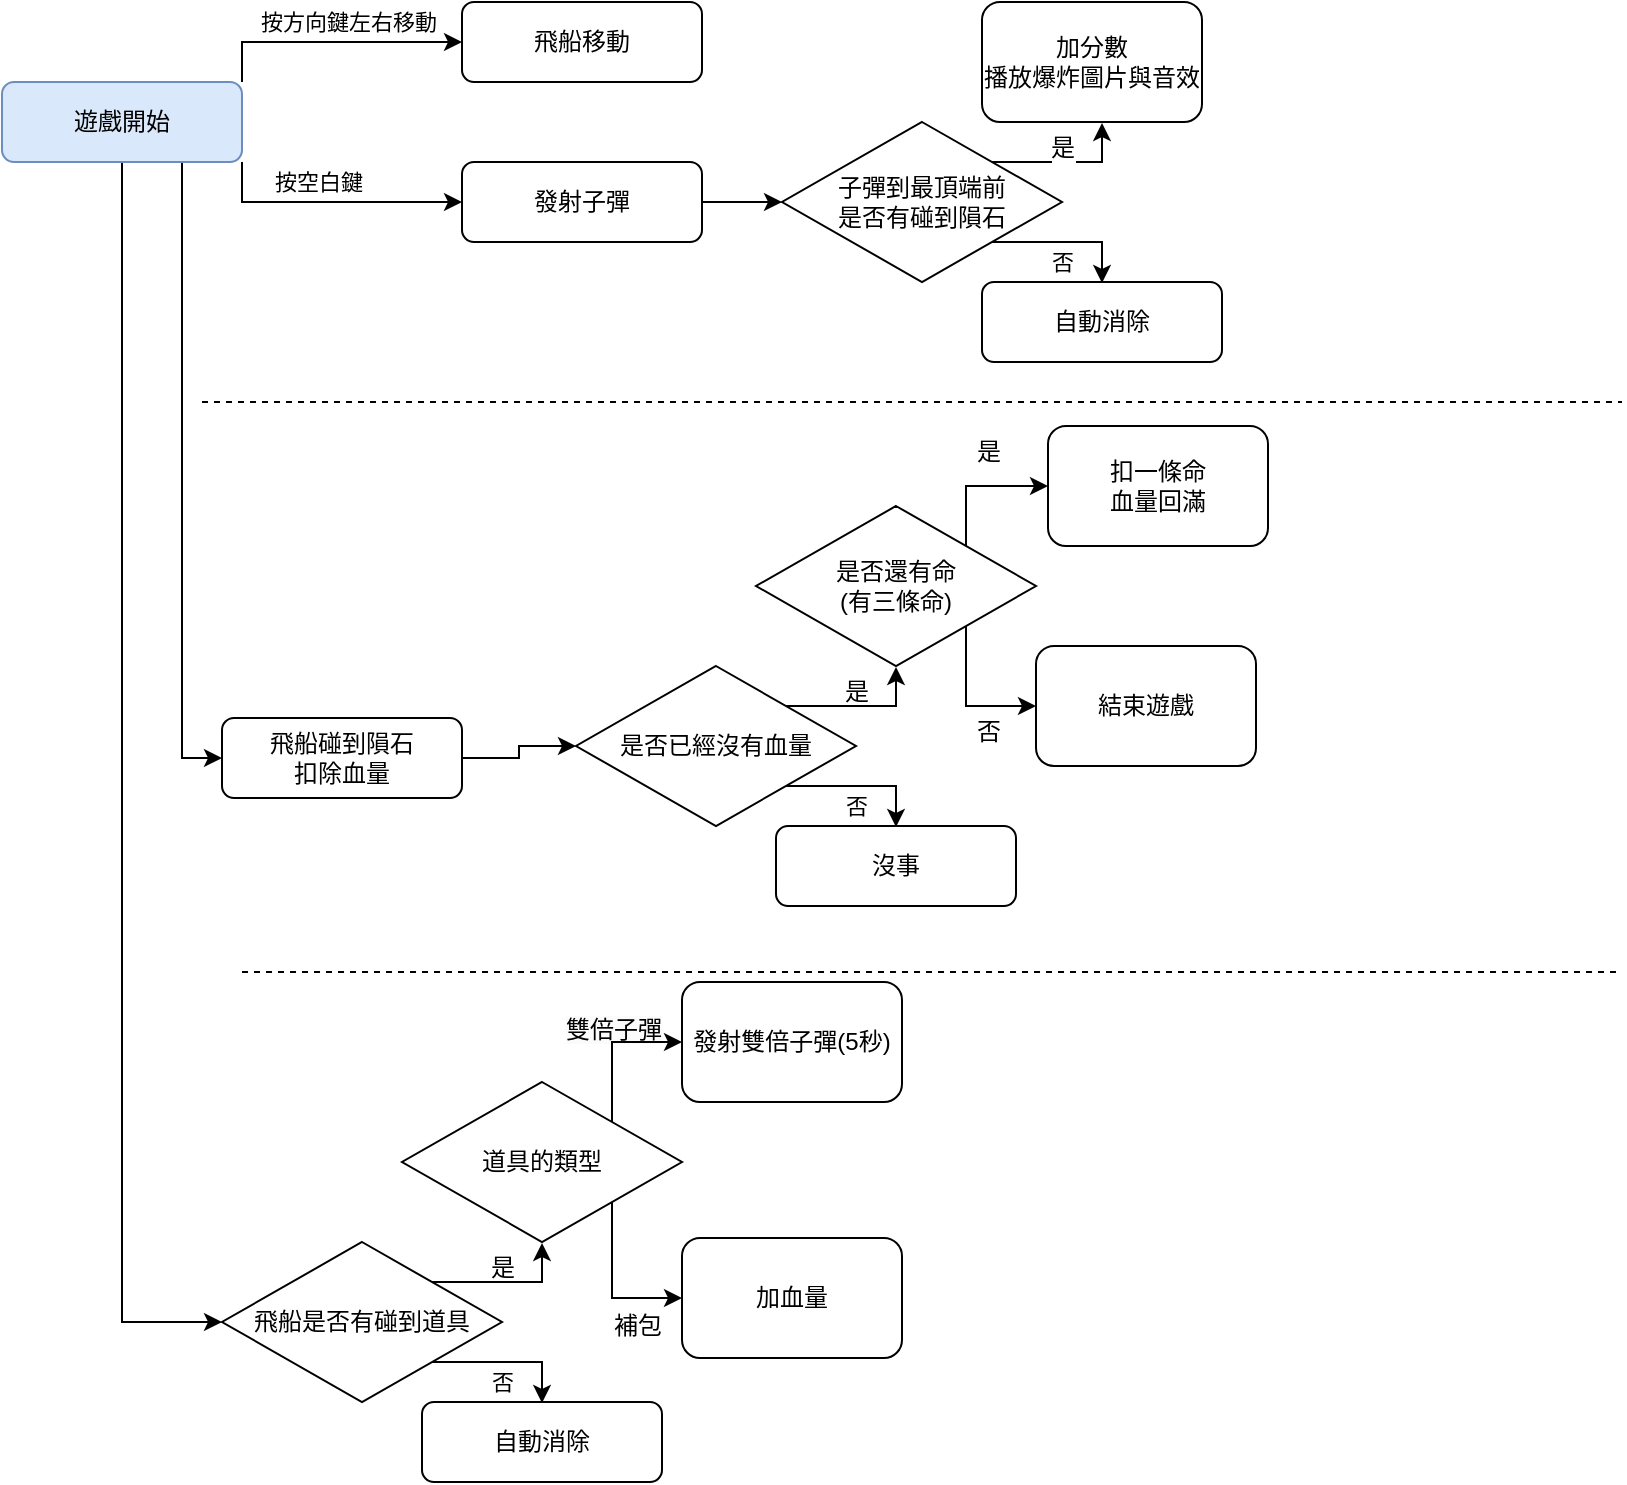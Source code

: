 <mxfile version="24.0.6" type="github">
  <diagram id="C5RBs43oDa-KdzZeNtuy" name="Page-1">
    <mxGraphModel dx="1500" dy="820" grid="1" gridSize="10" guides="1" tooltips="1" connect="1" arrows="1" fold="1" page="1" pageScale="1" pageWidth="827" pageHeight="1169" math="0" shadow="0">
      <root>
        <mxCell id="WIyWlLk6GJQsqaUBKTNV-0" />
        <mxCell id="WIyWlLk6GJQsqaUBKTNV-1" parent="WIyWlLk6GJQsqaUBKTNV-0" />
        <mxCell id="xR92AIgWYUAUaI7o_rEp-4" style="edgeStyle=orthogonalEdgeStyle;rounded=0;orthogonalLoop=1;jettySize=auto;html=1;exitX=1;exitY=0;exitDx=0;exitDy=0;entryX=0;entryY=0.5;entryDx=0;entryDy=0;fontColor=default;labelBackgroundColor=default;" edge="1" parent="WIyWlLk6GJQsqaUBKTNV-1" source="WIyWlLk6GJQsqaUBKTNV-3" target="WIyWlLk6GJQsqaUBKTNV-7">
          <mxGeometry relative="1" as="geometry">
            <mxPoint x="200" y="120" as="targetPoint" />
          </mxGeometry>
        </mxCell>
        <mxCell id="xR92AIgWYUAUaI7o_rEp-6" value="按方向鍵左右移動" style="edgeLabel;html=1;align=center;verticalAlign=middle;resizable=0;points=[];fontColor=default;labelBackgroundColor=default;" vertex="1" connectable="0" parent="xR92AIgWYUAUaI7o_rEp-4">
          <mxGeometry x="0.171" y="3" relative="1" as="geometry">
            <mxPoint x="-3" y="-7" as="offset" />
          </mxGeometry>
        </mxCell>
        <mxCell id="xR92AIgWYUAUaI7o_rEp-26" style="edgeStyle=orthogonalEdgeStyle;rounded=0;orthogonalLoop=1;jettySize=auto;html=1;exitX=1;exitY=1;exitDx=0;exitDy=0;entryX=0;entryY=0.5;entryDx=0;entryDy=0;fontColor=default;labelBackgroundColor=default;" edge="1" parent="WIyWlLk6GJQsqaUBKTNV-1" source="WIyWlLk6GJQsqaUBKTNV-3" target="xR92AIgWYUAUaI7o_rEp-14">
          <mxGeometry relative="1" as="geometry" />
        </mxCell>
        <mxCell id="xR92AIgWYUAUaI7o_rEp-40" style="edgeStyle=orthogonalEdgeStyle;rounded=0;orthogonalLoop=1;jettySize=auto;html=1;exitX=0.5;exitY=1;exitDx=0;exitDy=0;entryX=0;entryY=0.5;entryDx=0;entryDy=0;" edge="1" parent="WIyWlLk6GJQsqaUBKTNV-1" source="WIyWlLk6GJQsqaUBKTNV-3" target="xR92AIgWYUAUaI7o_rEp-36">
          <mxGeometry relative="1" as="geometry" />
        </mxCell>
        <mxCell id="xR92AIgWYUAUaI7o_rEp-81" style="edgeStyle=orthogonalEdgeStyle;rounded=0;orthogonalLoop=1;jettySize=auto;html=1;exitX=0.75;exitY=1;exitDx=0;exitDy=0;entryX=0;entryY=0.5;entryDx=0;entryDy=0;" edge="1" parent="WIyWlLk6GJQsqaUBKTNV-1" source="WIyWlLk6GJQsqaUBKTNV-3" target="xR92AIgWYUAUaI7o_rEp-80">
          <mxGeometry relative="1" as="geometry" />
        </mxCell>
        <mxCell id="WIyWlLk6GJQsqaUBKTNV-3" value="遊戲開始" style="rounded=1;whiteSpace=wrap;html=1;fontSize=12;glass=0;strokeWidth=1;shadow=0;fillColor=#dae8fc;strokeColor=#6c8ebf;" parent="WIyWlLk6GJQsqaUBKTNV-1" vertex="1">
          <mxGeometry x="10" y="140" width="120" height="40" as="geometry" />
        </mxCell>
        <mxCell id="WIyWlLk6GJQsqaUBKTNV-7" value="飛船移動" style="rounded=1;whiteSpace=wrap;html=1;fontSize=12;glass=0;strokeWidth=1;shadow=0;fontColor=default;labelBackgroundColor=default;" parent="WIyWlLk6GJQsqaUBKTNV-1" vertex="1">
          <mxGeometry x="240" y="100" width="120" height="40" as="geometry" />
        </mxCell>
        <mxCell id="xR92AIgWYUAUaI7o_rEp-11" value="按空白鍵" style="edgeLabel;html=1;align=center;verticalAlign=middle;resizable=0;points=[];fontColor=default;labelBackgroundColor=default;" vertex="1" connectable="0" parent="WIyWlLk6GJQsqaUBKTNV-1">
          <mxGeometry x="168" y="190" as="geometry" />
        </mxCell>
        <mxCell id="xR92AIgWYUAUaI7o_rEp-17" style="edgeStyle=orthogonalEdgeStyle;rounded=0;orthogonalLoop=1;jettySize=auto;html=1;exitX=1;exitY=0.5;exitDx=0;exitDy=0;entryX=0;entryY=0.5;entryDx=0;entryDy=0;fontColor=default;labelBackgroundColor=default;" edge="1" parent="WIyWlLk6GJQsqaUBKTNV-1" source="xR92AIgWYUAUaI7o_rEp-14" target="xR92AIgWYUAUaI7o_rEp-16">
          <mxGeometry relative="1" as="geometry" />
        </mxCell>
        <mxCell id="xR92AIgWYUAUaI7o_rEp-14" value="發射子彈" style="rounded=1;whiteSpace=wrap;html=1;fontSize=12;glass=0;strokeWidth=1;shadow=0;fontColor=default;labelBackgroundColor=default;" vertex="1" parent="WIyWlLk6GJQsqaUBKTNV-1">
          <mxGeometry x="240" y="180" width="120" height="40" as="geometry" />
        </mxCell>
        <mxCell id="xR92AIgWYUAUaI7o_rEp-18" style="edgeStyle=orthogonalEdgeStyle;rounded=0;orthogonalLoop=1;jettySize=auto;html=1;exitX=1;exitY=0;exitDx=0;exitDy=0;fontColor=default;labelBackgroundColor=default;" edge="1" parent="WIyWlLk6GJQsqaUBKTNV-1" source="xR92AIgWYUAUaI7o_rEp-16">
          <mxGeometry relative="1" as="geometry">
            <mxPoint x="560" y="160" as="targetPoint" />
          </mxGeometry>
        </mxCell>
        <mxCell id="xR92AIgWYUAUaI7o_rEp-21" style="edgeStyle=orthogonalEdgeStyle;rounded=0;orthogonalLoop=1;jettySize=auto;html=1;exitX=1;exitY=1;exitDx=0;exitDy=0;fontColor=default;labelBackgroundColor=default;" edge="1" parent="WIyWlLk6GJQsqaUBKTNV-1" source="xR92AIgWYUAUaI7o_rEp-16">
          <mxGeometry relative="1" as="geometry">
            <mxPoint x="560" y="240" as="targetPoint" />
          </mxGeometry>
        </mxCell>
        <mxCell id="xR92AIgWYUAUaI7o_rEp-22" value="否" style="edgeLabel;html=1;align=center;verticalAlign=middle;resizable=0;points=[];fontColor=default;labelBackgroundColor=default;" vertex="1" connectable="0" parent="xR92AIgWYUAUaI7o_rEp-21">
          <mxGeometry x="-0.216" y="-1" relative="1" as="geometry">
            <mxPoint x="5" y="9" as="offset" />
          </mxGeometry>
        </mxCell>
        <mxCell id="xR92AIgWYUAUaI7o_rEp-16" value="子彈到最頂端前&lt;div&gt;是否有碰到隕石&lt;/div&gt;" style="rhombus;whiteSpace=wrap;html=1;fontColor=default;labelBackgroundColor=default;" vertex="1" parent="WIyWlLk6GJQsqaUBKTNV-1">
          <mxGeometry x="400" y="160" width="140" height="80" as="geometry" />
        </mxCell>
        <mxCell id="xR92AIgWYUAUaI7o_rEp-20" value="是" style="text;html=1;align=center;verticalAlign=middle;resizable=0;points=[];autosize=1;strokeColor=none;fillColor=none;fontColor=default;labelBackgroundColor=default;" vertex="1" parent="WIyWlLk6GJQsqaUBKTNV-1">
          <mxGeometry x="520" y="158" width="40" height="30" as="geometry" />
        </mxCell>
        <mxCell id="xR92AIgWYUAUaI7o_rEp-24" value="自動消除" style="rounded=1;whiteSpace=wrap;html=1;fontSize=12;glass=0;strokeWidth=1;shadow=0;" vertex="1" parent="WIyWlLk6GJQsqaUBKTNV-1">
          <mxGeometry x="500" y="240" width="120" height="40" as="geometry" />
        </mxCell>
        <mxCell id="xR92AIgWYUAUaI7o_rEp-25" value="加分數&lt;div&gt;播放爆炸圖片與音效&lt;/div&gt;" style="rounded=1;whiteSpace=wrap;html=1;fontSize=12;glass=0;strokeWidth=1;shadow=0;fontColor=default;labelBackgroundColor=default;" vertex="1" parent="WIyWlLk6GJQsqaUBKTNV-1">
          <mxGeometry x="500" y="100" width="110" height="60" as="geometry" />
        </mxCell>
        <mxCell id="xR92AIgWYUAUaI7o_rEp-33" style="edgeStyle=orthogonalEdgeStyle;rounded=0;orthogonalLoop=1;jettySize=auto;html=1;exitX=1;exitY=0;exitDx=0;exitDy=0;" edge="1" parent="WIyWlLk6GJQsqaUBKTNV-1" source="xR92AIgWYUAUaI7o_rEp-36">
          <mxGeometry relative="1" as="geometry">
            <mxPoint x="280" y="720" as="targetPoint" />
          </mxGeometry>
        </mxCell>
        <mxCell id="xR92AIgWYUAUaI7o_rEp-34" style="edgeStyle=orthogonalEdgeStyle;rounded=0;orthogonalLoop=1;jettySize=auto;html=1;exitX=1;exitY=1;exitDx=0;exitDy=0;" edge="1" parent="WIyWlLk6GJQsqaUBKTNV-1" source="xR92AIgWYUAUaI7o_rEp-36">
          <mxGeometry relative="1" as="geometry">
            <mxPoint x="280" y="800" as="targetPoint" />
          </mxGeometry>
        </mxCell>
        <mxCell id="xR92AIgWYUAUaI7o_rEp-35" value="否" style="edgeLabel;html=1;align=center;verticalAlign=middle;resizable=0;points=[];" vertex="1" connectable="0" parent="xR92AIgWYUAUaI7o_rEp-34">
          <mxGeometry x="-0.216" y="-1" relative="1" as="geometry">
            <mxPoint x="5" y="9" as="offset" />
          </mxGeometry>
        </mxCell>
        <mxCell id="xR92AIgWYUAUaI7o_rEp-36" value="飛船是否有碰到道具" style="rhombus;whiteSpace=wrap;html=1;" vertex="1" parent="WIyWlLk6GJQsqaUBKTNV-1">
          <mxGeometry x="120" y="720" width="140" height="80" as="geometry" />
        </mxCell>
        <mxCell id="xR92AIgWYUAUaI7o_rEp-37" value="是" style="text;html=1;align=center;verticalAlign=middle;resizable=0;points=[];autosize=1;strokeColor=none;fillColor=none;" vertex="1" parent="WIyWlLk6GJQsqaUBKTNV-1">
          <mxGeometry x="240" y="718" width="40" height="30" as="geometry" />
        </mxCell>
        <mxCell id="xR92AIgWYUAUaI7o_rEp-38" value="自動消除" style="rounded=1;whiteSpace=wrap;html=1;fontSize=12;glass=0;strokeWidth=1;shadow=0;" vertex="1" parent="WIyWlLk6GJQsqaUBKTNV-1">
          <mxGeometry x="220" y="800" width="120" height="40" as="geometry" />
        </mxCell>
        <mxCell id="xR92AIgWYUAUaI7o_rEp-53" style="edgeStyle=orthogonalEdgeStyle;rounded=0;orthogonalLoop=1;jettySize=auto;html=1;exitX=1;exitY=1;exitDx=0;exitDy=0;entryX=0;entryY=0.5;entryDx=0;entryDy=0;" edge="1" parent="WIyWlLk6GJQsqaUBKTNV-1" source="xR92AIgWYUAUaI7o_rEp-43" target="xR92AIgWYUAUaI7o_rEp-50">
          <mxGeometry relative="1" as="geometry" />
        </mxCell>
        <mxCell id="xR92AIgWYUAUaI7o_rEp-43" value="道具的類型" style="rhombus;whiteSpace=wrap;html=1;" vertex="1" parent="WIyWlLk6GJQsqaUBKTNV-1">
          <mxGeometry x="210" y="640" width="140" height="80" as="geometry" />
        </mxCell>
        <mxCell id="xR92AIgWYUAUaI7o_rEp-49" value="發射雙倍子彈(5秒)" style="rounded=1;whiteSpace=wrap;html=1;fontSize=12;glass=0;strokeWidth=1;shadow=0;" vertex="1" parent="WIyWlLk6GJQsqaUBKTNV-1">
          <mxGeometry x="350" y="590" width="110" height="60" as="geometry" />
        </mxCell>
        <mxCell id="xR92AIgWYUAUaI7o_rEp-50" value="加血量" style="rounded=1;whiteSpace=wrap;html=1;fontSize=12;glass=0;strokeWidth=1;shadow=0;" vertex="1" parent="WIyWlLk6GJQsqaUBKTNV-1">
          <mxGeometry x="350" y="718" width="110" height="60" as="geometry" />
        </mxCell>
        <mxCell id="xR92AIgWYUAUaI7o_rEp-52" value="&lt;span style=&quot;color: rgb(0, 0, 0); font-family: Helvetica; font-size: 12px; font-style: normal; font-variant-ligatures: normal; font-variant-caps: normal; font-weight: 400; letter-spacing: normal; orphans: 2; text-align: center; text-indent: 0px; text-transform: none; widows: 2; word-spacing: 0px; -webkit-text-stroke-width: 0px; white-space: normal; background-color: rgb(251, 251, 251); text-decoration-thickness: initial; text-decoration-style: initial; text-decoration-color: initial; display: inline !important; float: none;&quot;&gt;雙倍子彈&lt;/span&gt;" style="text;whiteSpace=wrap;html=1;" vertex="1" parent="WIyWlLk6GJQsqaUBKTNV-1">
          <mxGeometry x="290" y="600" width="80" height="40" as="geometry" />
        </mxCell>
        <mxCell id="xR92AIgWYUAUaI7o_rEp-54" style="edgeStyle=orthogonalEdgeStyle;rounded=0;orthogonalLoop=1;jettySize=auto;html=1;exitX=1;exitY=0;exitDx=0;exitDy=0;entryX=0.75;entryY=0.5;entryDx=0;entryDy=0;entryPerimeter=0;" edge="1" parent="WIyWlLk6GJQsqaUBKTNV-1" source="xR92AIgWYUAUaI7o_rEp-43" target="xR92AIgWYUAUaI7o_rEp-52">
          <mxGeometry relative="1" as="geometry" />
        </mxCell>
        <mxCell id="xR92AIgWYUAUaI7o_rEp-56" value="&lt;div style=&quot;text-align: center;&quot;&gt;&lt;span style=&quot;background-color: initial;&quot;&gt;補包&lt;/span&gt;&lt;/div&gt;" style="text;whiteSpace=wrap;html=1;" vertex="1" parent="WIyWlLk6GJQsqaUBKTNV-1">
          <mxGeometry x="314" y="748" width="80" height="40" as="geometry" />
        </mxCell>
        <mxCell id="xR92AIgWYUAUaI7o_rEp-57" style="edgeStyle=orthogonalEdgeStyle;rounded=0;orthogonalLoop=1;jettySize=auto;html=1;exitX=1;exitY=0;exitDx=0;exitDy=0;" edge="1" parent="WIyWlLk6GJQsqaUBKTNV-1" source="xR92AIgWYUAUaI7o_rEp-60">
          <mxGeometry relative="1" as="geometry">
            <mxPoint x="457" y="432" as="targetPoint" />
          </mxGeometry>
        </mxCell>
        <mxCell id="xR92AIgWYUAUaI7o_rEp-58" style="edgeStyle=orthogonalEdgeStyle;rounded=0;orthogonalLoop=1;jettySize=auto;html=1;exitX=1;exitY=1;exitDx=0;exitDy=0;" edge="1" parent="WIyWlLk6GJQsqaUBKTNV-1" source="xR92AIgWYUAUaI7o_rEp-60">
          <mxGeometry relative="1" as="geometry">
            <mxPoint x="457" y="512" as="targetPoint" />
          </mxGeometry>
        </mxCell>
        <mxCell id="xR92AIgWYUAUaI7o_rEp-59" value="否" style="edgeLabel;html=1;align=center;verticalAlign=middle;resizable=0;points=[];" vertex="1" connectable="0" parent="xR92AIgWYUAUaI7o_rEp-58">
          <mxGeometry x="-0.216" y="-1" relative="1" as="geometry">
            <mxPoint x="5" y="9" as="offset" />
          </mxGeometry>
        </mxCell>
        <mxCell id="xR92AIgWYUAUaI7o_rEp-60" value="是否已經沒有血量" style="rhombus;whiteSpace=wrap;html=1;" vertex="1" parent="WIyWlLk6GJQsqaUBKTNV-1">
          <mxGeometry x="297" y="432" width="140" height="80" as="geometry" />
        </mxCell>
        <mxCell id="xR92AIgWYUAUaI7o_rEp-61" value="是" style="text;html=1;align=center;verticalAlign=middle;resizable=0;points=[];autosize=1;strokeColor=none;fillColor=none;" vertex="1" parent="WIyWlLk6GJQsqaUBKTNV-1">
          <mxGeometry x="417" y="430" width="40" height="30" as="geometry" />
        </mxCell>
        <mxCell id="xR92AIgWYUAUaI7o_rEp-62" value="沒事" style="rounded=1;whiteSpace=wrap;html=1;fontSize=12;glass=0;strokeWidth=1;shadow=0;" vertex="1" parent="WIyWlLk6GJQsqaUBKTNV-1">
          <mxGeometry x="397" y="512" width="120" height="40" as="geometry" />
        </mxCell>
        <mxCell id="xR92AIgWYUAUaI7o_rEp-76" style="edgeStyle=orthogonalEdgeStyle;rounded=0;orthogonalLoop=1;jettySize=auto;html=1;exitX=1;exitY=1;exitDx=0;exitDy=0;entryX=0;entryY=0.5;entryDx=0;entryDy=0;" edge="1" parent="WIyWlLk6GJQsqaUBKTNV-1" source="xR92AIgWYUAUaI7o_rEp-64" target="xR92AIgWYUAUaI7o_rEp-66">
          <mxGeometry relative="1" as="geometry">
            <mxPoint x="492" y="452" as="targetPoint" />
          </mxGeometry>
        </mxCell>
        <mxCell id="xR92AIgWYUAUaI7o_rEp-77" style="edgeStyle=orthogonalEdgeStyle;rounded=0;orthogonalLoop=1;jettySize=auto;html=1;exitX=1;exitY=0;exitDx=0;exitDy=0;entryX=0;entryY=0.5;entryDx=0;entryDy=0;" edge="1" parent="WIyWlLk6GJQsqaUBKTNV-1" source="xR92AIgWYUAUaI7o_rEp-64" target="xR92AIgWYUAUaI7o_rEp-65">
          <mxGeometry relative="1" as="geometry">
            <mxPoint x="513" y="332" as="targetPoint" />
            <Array as="points">
              <mxPoint x="492" y="342" />
            </Array>
          </mxGeometry>
        </mxCell>
        <mxCell id="xR92AIgWYUAUaI7o_rEp-64" value="是否還有命&lt;div&gt;(有三條命)&lt;/div&gt;" style="rhombus;whiteSpace=wrap;html=1;" vertex="1" parent="WIyWlLk6GJQsqaUBKTNV-1">
          <mxGeometry x="387" y="352" width="140" height="80" as="geometry" />
        </mxCell>
        <mxCell id="xR92AIgWYUAUaI7o_rEp-65" value="扣一條命&lt;div&gt;血量回滿&lt;/div&gt;" style="rounded=1;whiteSpace=wrap;html=1;fontSize=12;glass=0;strokeWidth=1;shadow=0;" vertex="1" parent="WIyWlLk6GJQsqaUBKTNV-1">
          <mxGeometry x="533" y="312" width="110" height="60" as="geometry" />
        </mxCell>
        <mxCell id="xR92AIgWYUAUaI7o_rEp-66" value="結束遊戲" style="rounded=1;whiteSpace=wrap;html=1;fontSize=12;glass=0;strokeWidth=1;shadow=0;" vertex="1" parent="WIyWlLk6GJQsqaUBKTNV-1">
          <mxGeometry x="527" y="422" width="110" height="60" as="geometry" />
        </mxCell>
        <mxCell id="xR92AIgWYUAUaI7o_rEp-78" value="是" style="text;html=1;align=center;verticalAlign=middle;resizable=0;points=[];autosize=1;strokeColor=none;fillColor=none;" vertex="1" parent="WIyWlLk6GJQsqaUBKTNV-1">
          <mxGeometry x="483" y="310" width="40" height="30" as="geometry" />
        </mxCell>
        <mxCell id="xR92AIgWYUAUaI7o_rEp-79" value="否" style="text;html=1;align=center;verticalAlign=middle;resizable=0;points=[];autosize=1;strokeColor=none;fillColor=none;" vertex="1" parent="WIyWlLk6GJQsqaUBKTNV-1">
          <mxGeometry x="483" y="450" width="40" height="30" as="geometry" />
        </mxCell>
        <mxCell id="xR92AIgWYUAUaI7o_rEp-85" style="edgeStyle=orthogonalEdgeStyle;rounded=0;orthogonalLoop=1;jettySize=auto;html=1;exitX=1;exitY=0.5;exitDx=0;exitDy=0;entryX=0;entryY=0.5;entryDx=0;entryDy=0;" edge="1" parent="WIyWlLk6GJQsqaUBKTNV-1" source="xR92AIgWYUAUaI7o_rEp-80" target="xR92AIgWYUAUaI7o_rEp-60">
          <mxGeometry relative="1" as="geometry" />
        </mxCell>
        <mxCell id="xR92AIgWYUAUaI7o_rEp-80" value="飛船碰到隕石&lt;br&gt;扣除血量" style="rounded=1;whiteSpace=wrap;html=1;fontSize=12;glass=0;strokeWidth=1;shadow=0;" vertex="1" parent="WIyWlLk6GJQsqaUBKTNV-1">
          <mxGeometry x="120" y="458" width="120" height="40" as="geometry" />
        </mxCell>
        <mxCell id="xR92AIgWYUAUaI7o_rEp-88" value="" style="endArrow=none;dashed=1;html=1;rounded=0;" edge="1" parent="WIyWlLk6GJQsqaUBKTNV-1">
          <mxGeometry width="50" height="50" relative="1" as="geometry">
            <mxPoint x="110" y="300" as="sourcePoint" />
            <mxPoint x="820" y="300" as="targetPoint" />
          </mxGeometry>
        </mxCell>
        <mxCell id="xR92AIgWYUAUaI7o_rEp-89" value="" style="endArrow=none;dashed=1;html=1;rounded=0;" edge="1" parent="WIyWlLk6GJQsqaUBKTNV-1">
          <mxGeometry width="50" height="50" relative="1" as="geometry">
            <mxPoint x="130" y="585" as="sourcePoint" />
            <mxPoint x="820" y="585" as="targetPoint" />
          </mxGeometry>
        </mxCell>
      </root>
    </mxGraphModel>
  </diagram>
</mxfile>
